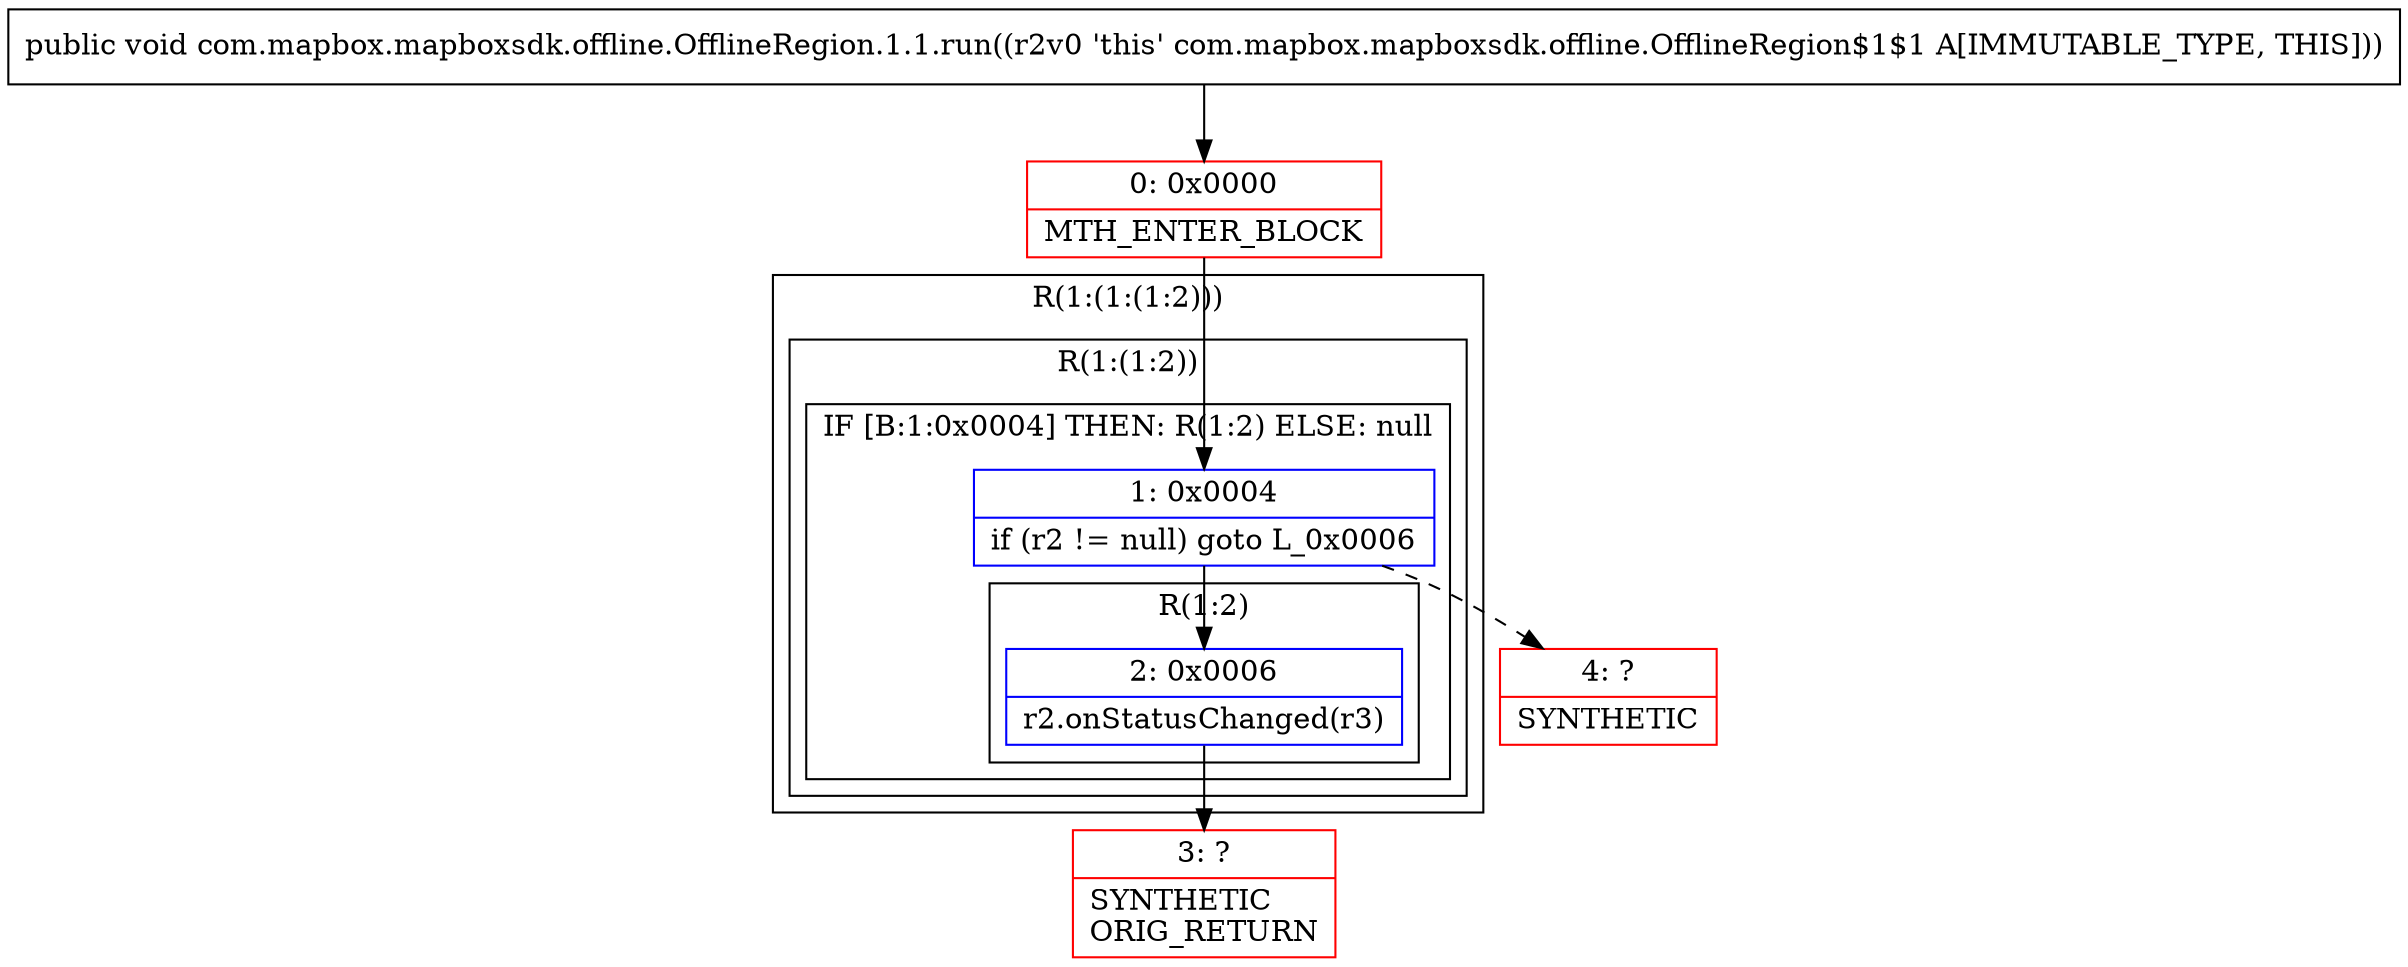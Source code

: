 digraph "CFG forcom.mapbox.mapboxsdk.offline.OfflineRegion.1.1.run()V" {
subgraph cluster_Region_1396852299 {
label = "R(1:(1:(1:2)))";
node [shape=record,color=blue];
subgraph cluster_Region_1408300874 {
label = "R(1:(1:2))";
node [shape=record,color=blue];
subgraph cluster_IfRegion_1977946219 {
label = "IF [B:1:0x0004] THEN: R(1:2) ELSE: null";
node [shape=record,color=blue];
Node_1 [shape=record,label="{1\:\ 0x0004|if (r2 != null) goto L_0x0006\l}"];
subgraph cluster_Region_2029531498 {
label = "R(1:2)";
node [shape=record,color=blue];
Node_2 [shape=record,label="{2\:\ 0x0006|r2.onStatusChanged(r3)\l}"];
}
}
}
}
Node_0 [shape=record,color=red,label="{0\:\ 0x0000|MTH_ENTER_BLOCK\l}"];
Node_3 [shape=record,color=red,label="{3\:\ ?|SYNTHETIC\lORIG_RETURN\l}"];
Node_4 [shape=record,color=red,label="{4\:\ ?|SYNTHETIC\l}"];
MethodNode[shape=record,label="{public void com.mapbox.mapboxsdk.offline.OfflineRegion.1.1.run((r2v0 'this' com.mapbox.mapboxsdk.offline.OfflineRegion$1$1 A[IMMUTABLE_TYPE, THIS])) }"];
MethodNode -> Node_0;
Node_1 -> Node_2;
Node_1 -> Node_4[style=dashed];
Node_2 -> Node_3;
Node_0 -> Node_1;
}

